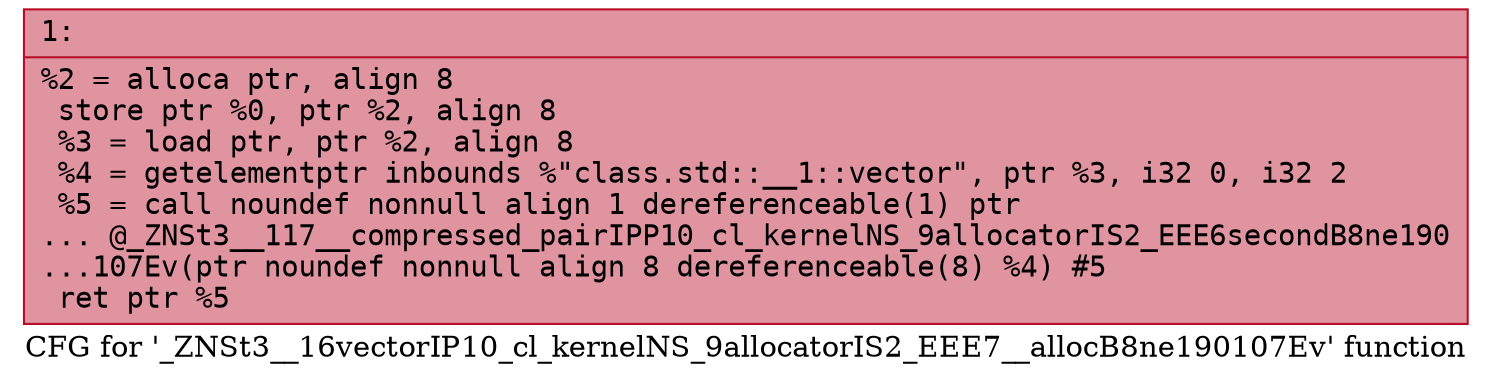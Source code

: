digraph "CFG for '_ZNSt3__16vectorIP10_cl_kernelNS_9allocatorIS2_EEE7__allocB8ne190107Ev' function" {
	label="CFG for '_ZNSt3__16vectorIP10_cl_kernelNS_9allocatorIS2_EEE7__allocB8ne190107Ev' function";

	Node0x600000d01860 [shape=record,color="#b70d28ff", style=filled, fillcolor="#b70d2870" fontname="Courier",label="{1:\l|  %2 = alloca ptr, align 8\l  store ptr %0, ptr %2, align 8\l  %3 = load ptr, ptr %2, align 8\l  %4 = getelementptr inbounds %\"class.std::__1::vector\", ptr %3, i32 0, i32 2\l  %5 = call noundef nonnull align 1 dereferenceable(1) ptr\l... @_ZNSt3__117__compressed_pairIPP10_cl_kernelNS_9allocatorIS2_EEE6secondB8ne190\l...107Ev(ptr noundef nonnull align 8 dereferenceable(8) %4) #5\l  ret ptr %5\l}"];
}
